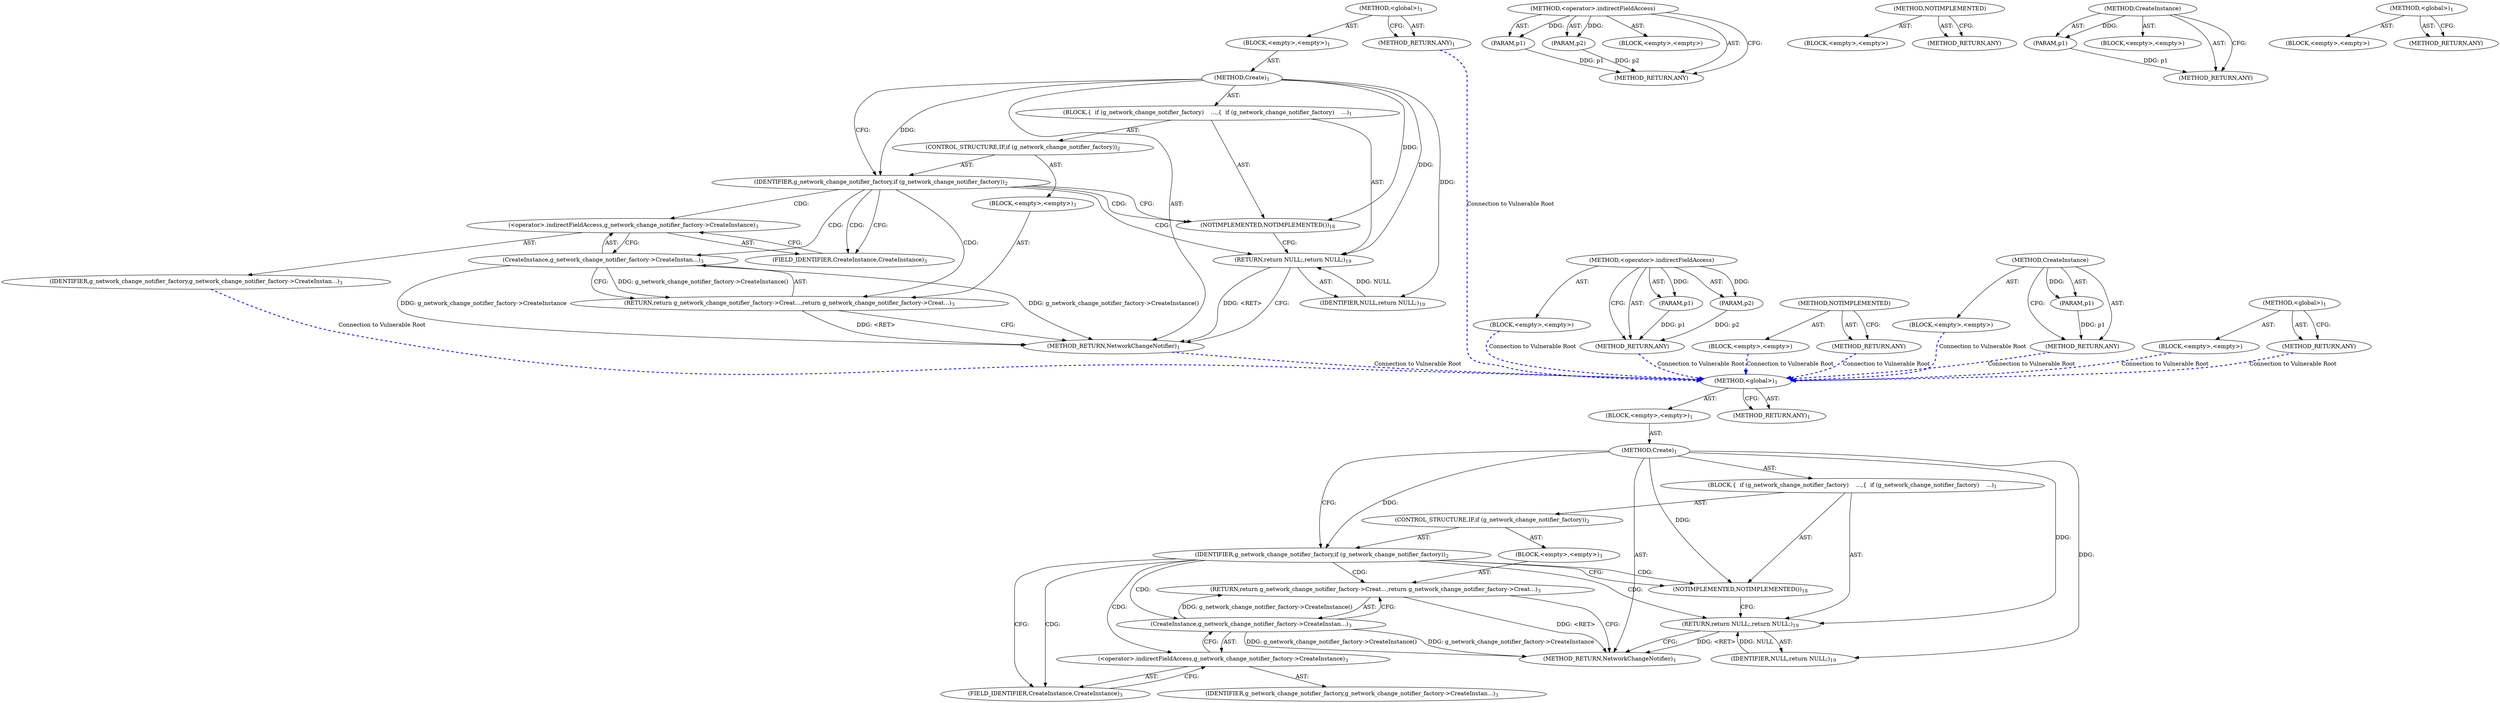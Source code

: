 digraph "&lt;global&gt;" {
vulnerable_6 [label=<(METHOD,&lt;global&gt;)<SUB>1</SUB>>];
vulnerable_7 [label=<(BLOCK,&lt;empty&gt;,&lt;empty&gt;)<SUB>1</SUB>>];
vulnerable_8 [label=<(METHOD,Create)<SUB>1</SUB>>];
vulnerable_9 [label=<(BLOCK,{
  if (g_network_change_notifier_factory)
    ...,{
  if (g_network_change_notifier_factory)
    ...)<SUB>1</SUB>>];
vulnerable_10 [label=<(CONTROL_STRUCTURE,IF,if (g_network_change_notifier_factory))<SUB>2</SUB>>];
vulnerable_11 [label=<(IDENTIFIER,g_network_change_notifier_factory,if (g_network_change_notifier_factory))<SUB>2</SUB>>];
vulnerable_12 [label=<(BLOCK,&lt;empty&gt;,&lt;empty&gt;)<SUB>3</SUB>>];
vulnerable_13 [label=<(RETURN,return g_network_change_notifier_factory-&gt;Creat...,return g_network_change_notifier_factory-&gt;Creat...)<SUB>3</SUB>>];
vulnerable_14 [label=<(CreateInstance,g_network_change_notifier_factory-&gt;CreateInstan...)<SUB>3</SUB>>];
vulnerable_15 [label=<(&lt;operator&gt;.indirectFieldAccess,g_network_change_notifier_factory-&gt;CreateInstance)<SUB>3</SUB>>];
vulnerable_16 [label=<(IDENTIFIER,g_network_change_notifier_factory,g_network_change_notifier_factory-&gt;CreateInstan...)<SUB>3</SUB>>];
vulnerable_17 [label=<(FIELD_IDENTIFIER,CreateInstance,CreateInstance)<SUB>3</SUB>>];
vulnerable_18 [label=<(NOTIMPLEMENTED,NOTIMPLEMENTED())<SUB>18</SUB>>];
vulnerable_19 [label=<(RETURN,return NULL;,return NULL;)<SUB>19</SUB>>];
vulnerable_20 [label=<(IDENTIFIER,NULL,return NULL;)<SUB>19</SUB>>];
vulnerable_21 [label=<(METHOD_RETURN,NetworkChangeNotifier)<SUB>1</SUB>>];
vulnerable_23 [label=<(METHOD_RETURN,ANY)<SUB>1</SUB>>];
vulnerable_42 [label=<(METHOD,&lt;operator&gt;.indirectFieldAccess)>];
vulnerable_43 [label=<(PARAM,p1)>];
vulnerable_44 [label=<(PARAM,p2)>];
vulnerable_45 [label=<(BLOCK,&lt;empty&gt;,&lt;empty&gt;)>];
vulnerable_46 [label=<(METHOD_RETURN,ANY)>];
vulnerable_47 [label=<(METHOD,NOTIMPLEMENTED)>];
vulnerable_48 [label=<(BLOCK,&lt;empty&gt;,&lt;empty&gt;)>];
vulnerable_49 [label=<(METHOD_RETURN,ANY)>];
vulnerable_38 [label=<(METHOD,CreateInstance)>];
vulnerable_39 [label=<(PARAM,p1)>];
vulnerable_40 [label=<(BLOCK,&lt;empty&gt;,&lt;empty&gt;)>];
vulnerable_41 [label=<(METHOD_RETURN,ANY)>];
vulnerable_32 [label=<(METHOD,&lt;global&gt;)<SUB>1</SUB>>];
vulnerable_33 [label=<(BLOCK,&lt;empty&gt;,&lt;empty&gt;)>];
vulnerable_34 [label=<(METHOD_RETURN,ANY)>];
fixed_6 [label=<(METHOD,&lt;global&gt;)<SUB>1</SUB>>];
fixed_7 [label=<(BLOCK,&lt;empty&gt;,&lt;empty&gt;)<SUB>1</SUB>>];
fixed_8 [label=<(METHOD,Create)<SUB>1</SUB>>];
fixed_9 [label=<(BLOCK,{
  if (g_network_change_notifier_factory)
    ...,{
  if (g_network_change_notifier_factory)
    ...)<SUB>1</SUB>>];
fixed_10 [label=<(CONTROL_STRUCTURE,IF,if (g_network_change_notifier_factory))<SUB>2</SUB>>];
fixed_11 [label=<(IDENTIFIER,g_network_change_notifier_factory,if (g_network_change_notifier_factory))<SUB>2</SUB>>];
fixed_12 [label=<(BLOCK,&lt;empty&gt;,&lt;empty&gt;)<SUB>3</SUB>>];
fixed_13 [label=<(RETURN,return g_network_change_notifier_factory-&gt;Creat...,return g_network_change_notifier_factory-&gt;Creat...)<SUB>3</SUB>>];
fixed_14 [label=<(CreateInstance,g_network_change_notifier_factory-&gt;CreateInstan...)<SUB>3</SUB>>];
fixed_15 [label=<(&lt;operator&gt;.indirectFieldAccess,g_network_change_notifier_factory-&gt;CreateInstance)<SUB>3</SUB>>];
fixed_16 [label=<(IDENTIFIER,g_network_change_notifier_factory,g_network_change_notifier_factory-&gt;CreateInstan...)<SUB>3</SUB>>];
fixed_17 [label=<(FIELD_IDENTIFIER,CreateInstance,CreateInstance)<SUB>3</SUB>>];
fixed_18 [label=<(NOTIMPLEMENTED,NOTIMPLEMENTED())<SUB>18</SUB>>];
fixed_19 [label=<(RETURN,return NULL;,return NULL;)<SUB>19</SUB>>];
fixed_20 [label=<(IDENTIFIER,NULL,return NULL;)<SUB>19</SUB>>];
fixed_21 [label=<(METHOD_RETURN,NetworkChangeNotifier)<SUB>1</SUB>>];
fixed_23 [label=<(METHOD_RETURN,ANY)<SUB>1</SUB>>];
fixed_42 [label=<(METHOD,&lt;operator&gt;.indirectFieldAccess)>];
fixed_43 [label=<(PARAM,p1)>];
fixed_44 [label=<(PARAM,p2)>];
fixed_45 [label=<(BLOCK,&lt;empty&gt;,&lt;empty&gt;)>];
fixed_46 [label=<(METHOD_RETURN,ANY)>];
fixed_47 [label=<(METHOD,NOTIMPLEMENTED)>];
fixed_48 [label=<(BLOCK,&lt;empty&gt;,&lt;empty&gt;)>];
fixed_49 [label=<(METHOD_RETURN,ANY)>];
fixed_38 [label=<(METHOD,CreateInstance)>];
fixed_39 [label=<(PARAM,p1)>];
fixed_40 [label=<(BLOCK,&lt;empty&gt;,&lt;empty&gt;)>];
fixed_41 [label=<(METHOD_RETURN,ANY)>];
fixed_32 [label=<(METHOD,&lt;global&gt;)<SUB>1</SUB>>];
fixed_33 [label=<(BLOCK,&lt;empty&gt;,&lt;empty&gt;)>];
fixed_34 [label=<(METHOD_RETURN,ANY)>];
vulnerable_6 -> vulnerable_7  [key=0, label="AST: "];
vulnerable_6 -> vulnerable_23  [key=0, label="AST: "];
vulnerable_6 -> vulnerable_23  [key=1, label="CFG: "];
vulnerable_7 -> vulnerable_8  [key=0, label="AST: "];
vulnerable_8 -> vulnerable_9  [key=0, label="AST: "];
vulnerable_8 -> vulnerable_21  [key=0, label="AST: "];
vulnerable_8 -> vulnerable_11  [key=0, label="CFG: "];
vulnerable_8 -> vulnerable_11  [key=1, label="DDG: "];
vulnerable_8 -> vulnerable_18  [key=0, label="DDG: "];
vulnerable_8 -> vulnerable_19  [key=0, label="DDG: "];
vulnerable_8 -> vulnerable_20  [key=0, label="DDG: "];
vulnerable_9 -> vulnerable_10  [key=0, label="AST: "];
vulnerable_9 -> vulnerable_18  [key=0, label="AST: "];
vulnerable_9 -> vulnerable_19  [key=0, label="AST: "];
vulnerable_10 -> vulnerable_11  [key=0, label="AST: "];
vulnerable_10 -> vulnerable_12  [key=0, label="AST: "];
vulnerable_11 -> vulnerable_18  [key=0, label="CFG: "];
vulnerable_11 -> vulnerable_18  [key=1, label="CDG: "];
vulnerable_11 -> vulnerable_17  [key=0, label="CFG: "];
vulnerable_11 -> vulnerable_17  [key=1, label="CDG: "];
vulnerable_11 -> vulnerable_15  [key=0, label="CDG: "];
vulnerable_11 -> vulnerable_13  [key=0, label="CDG: "];
vulnerable_11 -> vulnerable_14  [key=0, label="CDG: "];
vulnerable_11 -> vulnerable_19  [key=0, label="CDG: "];
vulnerable_12 -> vulnerable_13  [key=0, label="AST: "];
vulnerable_13 -> vulnerable_14  [key=0, label="AST: "];
vulnerable_13 -> vulnerable_21  [key=0, label="CFG: "];
vulnerable_13 -> vulnerable_21  [key=1, label="DDG: &lt;RET&gt;"];
vulnerable_14 -> vulnerable_15  [key=0, label="AST: "];
vulnerable_14 -> vulnerable_13  [key=0, label="CFG: "];
vulnerable_14 -> vulnerable_13  [key=1, label="DDG: g_network_change_notifier_factory-&gt;CreateInstance()"];
vulnerable_14 -> vulnerable_21  [key=0, label="DDG: g_network_change_notifier_factory-&gt;CreateInstance"];
vulnerable_14 -> vulnerable_21  [key=1, label="DDG: g_network_change_notifier_factory-&gt;CreateInstance()"];
vulnerable_15 -> vulnerable_16  [key=0, label="AST: "];
vulnerable_15 -> vulnerable_17  [key=0, label="AST: "];
vulnerable_15 -> vulnerable_14  [key=0, label="CFG: "];
vulnerable_17 -> vulnerable_15  [key=0, label="CFG: "];
vulnerable_18 -> vulnerable_19  [key=0, label="CFG: "];
vulnerable_19 -> vulnerable_20  [key=0, label="AST: "];
vulnerable_19 -> vulnerable_21  [key=0, label="CFG: "];
vulnerable_19 -> vulnerable_21  [key=1, label="DDG: &lt;RET&gt;"];
vulnerable_20 -> vulnerable_19  [key=0, label="DDG: NULL"];
vulnerable_42 -> vulnerable_43  [key=0, label="AST: "];
vulnerable_42 -> vulnerable_43  [key=1, label="DDG: "];
vulnerable_42 -> vulnerable_45  [key=0, label="AST: "];
vulnerable_42 -> vulnerable_44  [key=0, label="AST: "];
vulnerable_42 -> vulnerable_44  [key=1, label="DDG: "];
vulnerable_42 -> vulnerable_46  [key=0, label="AST: "];
vulnerable_42 -> vulnerable_46  [key=1, label="CFG: "];
vulnerable_43 -> vulnerable_46  [key=0, label="DDG: p1"];
vulnerable_44 -> vulnerable_46  [key=0, label="DDG: p2"];
vulnerable_47 -> vulnerable_48  [key=0, label="AST: "];
vulnerable_47 -> vulnerable_49  [key=0, label="AST: "];
vulnerable_47 -> vulnerable_49  [key=1, label="CFG: "];
vulnerable_38 -> vulnerable_39  [key=0, label="AST: "];
vulnerable_38 -> vulnerable_39  [key=1, label="DDG: "];
vulnerable_38 -> vulnerable_40  [key=0, label="AST: "];
vulnerable_38 -> vulnerable_41  [key=0, label="AST: "];
vulnerable_38 -> vulnerable_41  [key=1, label="CFG: "];
vulnerable_39 -> vulnerable_41  [key=0, label="DDG: p1"];
vulnerable_32 -> vulnerable_33  [key=0, label="AST: "];
vulnerable_32 -> vulnerable_34  [key=0, label="AST: "];
vulnerable_32 -> vulnerable_34  [key=1, label="CFG: "];
fixed_6 -> fixed_7  [key=0, label="AST: "];
fixed_6 -> fixed_23  [key=0, label="AST: "];
fixed_6 -> fixed_23  [key=1, label="CFG: "];
fixed_7 -> fixed_8  [key=0, label="AST: "];
fixed_8 -> fixed_9  [key=0, label="AST: "];
fixed_8 -> fixed_21  [key=0, label="AST: "];
fixed_8 -> fixed_11  [key=0, label="CFG: "];
fixed_8 -> fixed_11  [key=1, label="DDG: "];
fixed_8 -> fixed_18  [key=0, label="DDG: "];
fixed_8 -> fixed_19  [key=0, label="DDG: "];
fixed_8 -> fixed_20  [key=0, label="DDG: "];
fixed_9 -> fixed_10  [key=0, label="AST: "];
fixed_9 -> fixed_18  [key=0, label="AST: "];
fixed_9 -> fixed_19  [key=0, label="AST: "];
fixed_10 -> fixed_11  [key=0, label="AST: "];
fixed_10 -> fixed_12  [key=0, label="AST: "];
fixed_11 -> fixed_18  [key=0, label="CFG: "];
fixed_11 -> fixed_18  [key=1, label="CDG: "];
fixed_11 -> fixed_17  [key=0, label="CFG: "];
fixed_11 -> fixed_17  [key=1, label="CDG: "];
fixed_11 -> fixed_15  [key=0, label="CDG: "];
fixed_11 -> fixed_13  [key=0, label="CDG: "];
fixed_11 -> fixed_14  [key=0, label="CDG: "];
fixed_11 -> fixed_19  [key=0, label="CDG: "];
fixed_12 -> fixed_13  [key=0, label="AST: "];
fixed_13 -> fixed_14  [key=0, label="AST: "];
fixed_13 -> fixed_21  [key=0, label="CFG: "];
fixed_13 -> fixed_21  [key=1, label="DDG: &lt;RET&gt;"];
fixed_14 -> fixed_15  [key=0, label="AST: "];
fixed_14 -> fixed_13  [key=0, label="CFG: "];
fixed_14 -> fixed_13  [key=1, label="DDG: g_network_change_notifier_factory-&gt;CreateInstance()"];
fixed_14 -> fixed_21  [key=0, label="DDG: g_network_change_notifier_factory-&gt;CreateInstance"];
fixed_14 -> fixed_21  [key=1, label="DDG: g_network_change_notifier_factory-&gt;CreateInstance()"];
fixed_15 -> fixed_16  [key=0, label="AST: "];
fixed_15 -> fixed_17  [key=0, label="AST: "];
fixed_15 -> fixed_14  [key=0, label="CFG: "];
fixed_16 -> vulnerable_6  [color=blue, key=0, label="Connection to Vulnerable Root", penwidth="2.0", style=dashed];
fixed_17 -> fixed_15  [key=0, label="CFG: "];
fixed_18 -> fixed_19  [key=0, label="CFG: "];
fixed_19 -> fixed_20  [key=0, label="AST: "];
fixed_19 -> fixed_21  [key=0, label="CFG: "];
fixed_19 -> fixed_21  [key=1, label="DDG: &lt;RET&gt;"];
fixed_20 -> fixed_19  [key=0, label="DDG: NULL"];
fixed_21 -> vulnerable_6  [color=blue, key=0, label="Connection to Vulnerable Root", penwidth="2.0", style=dashed];
fixed_23 -> vulnerable_6  [color=blue, key=0, label="Connection to Vulnerable Root", penwidth="2.0", style=dashed];
fixed_42 -> fixed_43  [key=0, label="AST: "];
fixed_42 -> fixed_43  [key=1, label="DDG: "];
fixed_42 -> fixed_45  [key=0, label="AST: "];
fixed_42 -> fixed_44  [key=0, label="AST: "];
fixed_42 -> fixed_44  [key=1, label="DDG: "];
fixed_42 -> fixed_46  [key=0, label="AST: "];
fixed_42 -> fixed_46  [key=1, label="CFG: "];
fixed_43 -> fixed_46  [key=0, label="DDG: p1"];
fixed_44 -> fixed_46  [key=0, label="DDG: p2"];
fixed_45 -> vulnerable_6  [color=blue, key=0, label="Connection to Vulnerable Root", penwidth="2.0", style=dashed];
fixed_46 -> vulnerable_6  [color=blue, key=0, label="Connection to Vulnerable Root", penwidth="2.0", style=dashed];
fixed_47 -> fixed_48  [key=0, label="AST: "];
fixed_47 -> fixed_49  [key=0, label="AST: "];
fixed_47 -> fixed_49  [key=1, label="CFG: "];
fixed_48 -> vulnerable_6  [color=blue, key=0, label="Connection to Vulnerable Root", penwidth="2.0", style=dashed];
fixed_49 -> vulnerable_6  [color=blue, key=0, label="Connection to Vulnerable Root", penwidth="2.0", style=dashed];
fixed_38 -> fixed_39  [key=0, label="AST: "];
fixed_38 -> fixed_39  [key=1, label="DDG: "];
fixed_38 -> fixed_40  [key=0, label="AST: "];
fixed_38 -> fixed_41  [key=0, label="AST: "];
fixed_38 -> fixed_41  [key=1, label="CFG: "];
fixed_39 -> fixed_41  [key=0, label="DDG: p1"];
fixed_40 -> vulnerable_6  [color=blue, key=0, label="Connection to Vulnerable Root", penwidth="2.0", style=dashed];
fixed_41 -> vulnerable_6  [color=blue, key=0, label="Connection to Vulnerable Root", penwidth="2.0", style=dashed];
fixed_32 -> fixed_33  [key=0, label="AST: "];
fixed_32 -> fixed_34  [key=0, label="AST: "];
fixed_32 -> fixed_34  [key=1, label="CFG: "];
fixed_33 -> vulnerable_6  [color=blue, key=0, label="Connection to Vulnerable Root", penwidth="2.0", style=dashed];
fixed_34 -> vulnerable_6  [color=blue, key=0, label="Connection to Vulnerable Root", penwidth="2.0", style=dashed];
}
